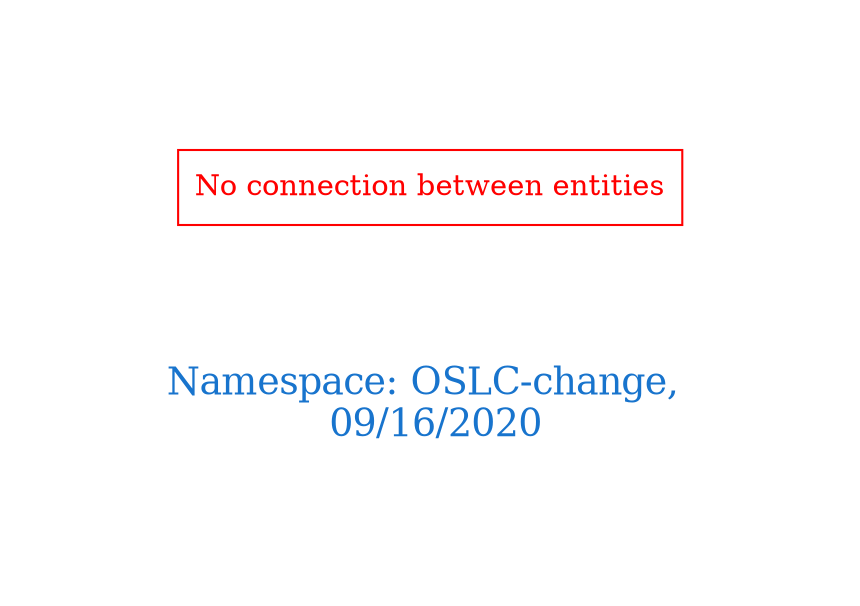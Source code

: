 digraph OGIT_ontology {
 graph [ rankdir= LR,pad=1 
fontsize = 18,
fontcolor= dodgerblue3,label = "\n\n\nNamespace: OSLC-change, \n 09/16/2020"];
node[shape=polygon];
edge [  color="gray81"];

"No connection between entities" [fontcolor = "red",color="red", shape="polygon"]
}
